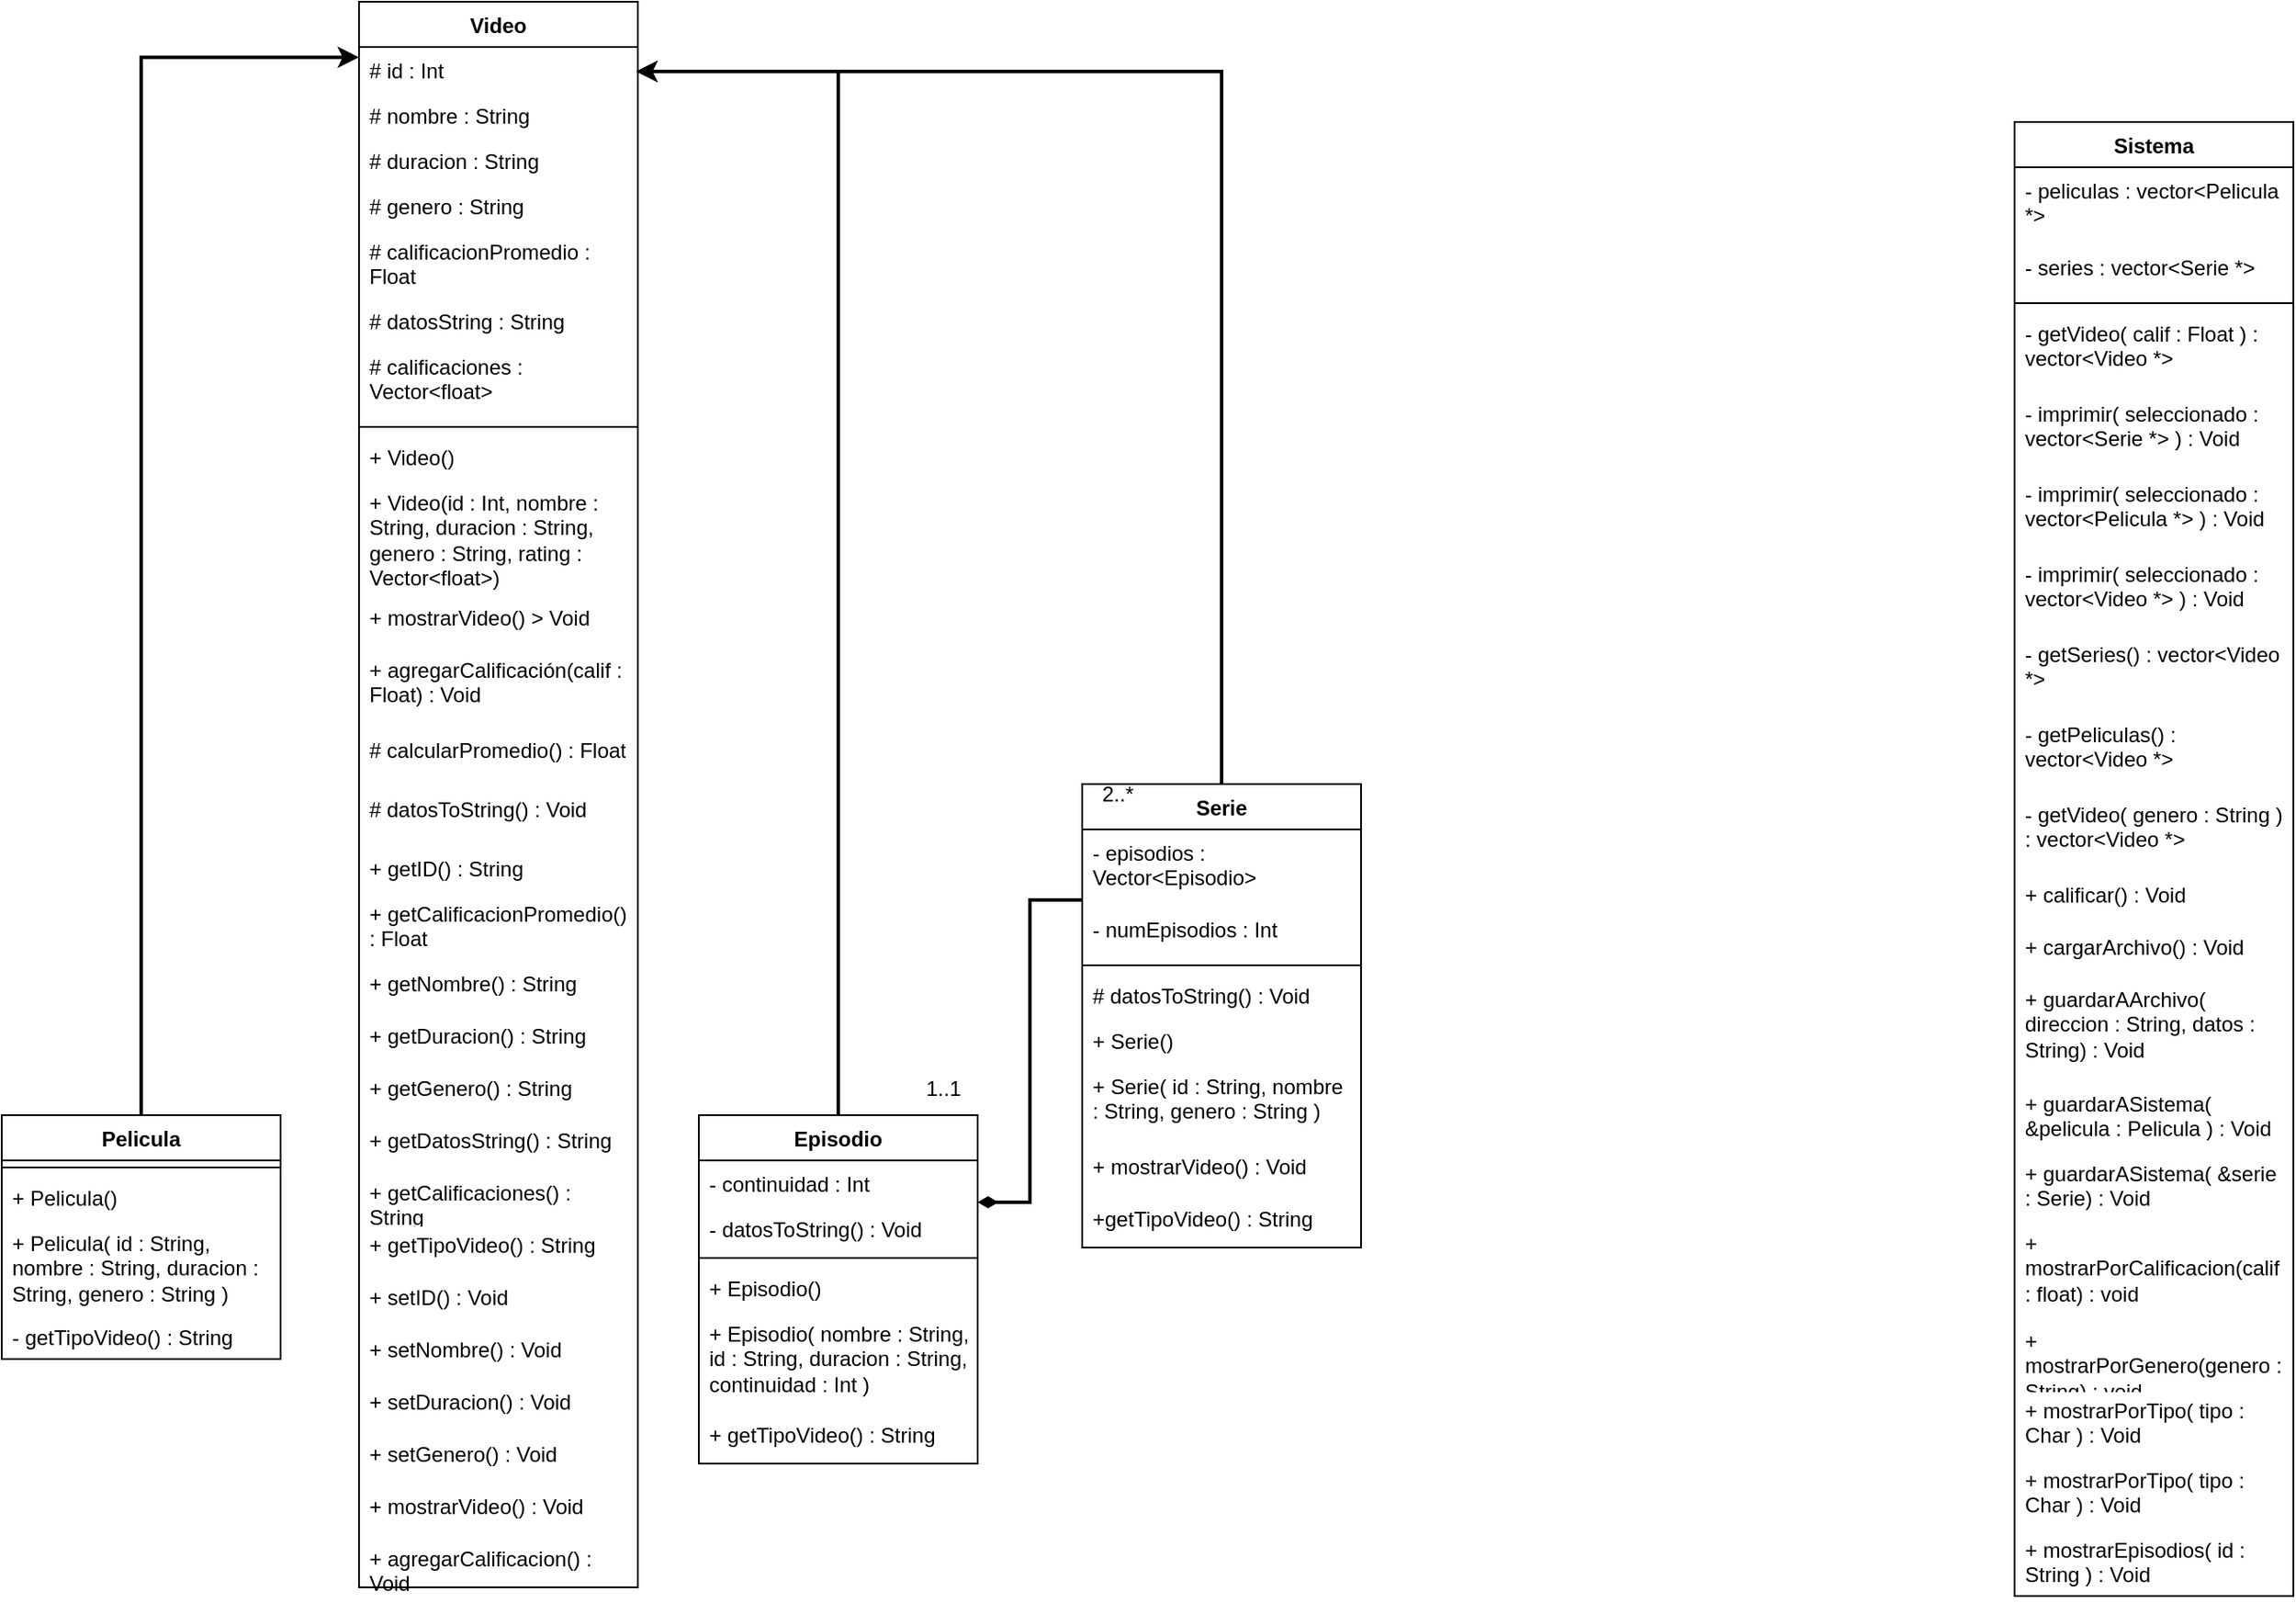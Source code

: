 <mxfile version="24.7.1" type="device">
  <diagram name="Page-1" id="lcZeZJ44SqKzm_LUfdse">
    <mxGraphModel dx="2100" dy="1210" grid="1" gridSize="10" guides="1" tooltips="1" connect="1" arrows="1" fold="1" page="1" pageScale="1" pageWidth="850" pageHeight="1100" math="0" shadow="0">
      <root>
        <mxCell id="0" />
        <mxCell id="1" parent="0" />
        <mxCell id="-shIn0IaBMrwrsDSgYw_-1" value="Video" style="swimlane;fontStyle=1;align=center;verticalAlign=top;childLayout=stackLayout;horizontal=1;startSize=26;horizontalStack=0;resizeParent=1;resizeParentMax=0;resizeLast=0;collapsible=1;marginBottom=0;whiteSpace=wrap;html=1;" parent="1" vertex="1">
          <mxGeometry x="245" y="58" width="160" height="910" as="geometry" />
        </mxCell>
        <mxCell id="-shIn0IaBMrwrsDSgYw_-2" value="# id : Int" style="text;strokeColor=none;fillColor=none;align=left;verticalAlign=top;spacingLeft=4;spacingRight=4;overflow=hidden;rotatable=0;points=[[0,0.5],[1,0.5]];portConstraint=eastwest;whiteSpace=wrap;html=1;" parent="-shIn0IaBMrwrsDSgYw_-1" vertex="1">
          <mxGeometry y="26" width="160" height="26" as="geometry" />
        </mxCell>
        <mxCell id="-shIn0IaBMrwrsDSgYw_-8" value="# nombre : String" style="text;strokeColor=none;fillColor=none;align=left;verticalAlign=top;spacingLeft=4;spacingRight=4;overflow=hidden;rotatable=0;points=[[0,0.5],[1,0.5]];portConstraint=eastwest;whiteSpace=wrap;html=1;" parent="-shIn0IaBMrwrsDSgYw_-1" vertex="1">
          <mxGeometry y="52" width="160" height="26" as="geometry" />
        </mxCell>
        <mxCell id="-shIn0IaBMrwrsDSgYw_-6" value="# duracion : String" style="text;strokeColor=none;fillColor=none;align=left;verticalAlign=top;spacingLeft=4;spacingRight=4;overflow=hidden;rotatable=0;points=[[0,0.5],[1,0.5]];portConstraint=eastwest;whiteSpace=wrap;html=1;" parent="-shIn0IaBMrwrsDSgYw_-1" vertex="1">
          <mxGeometry y="78" width="160" height="26" as="geometry" />
        </mxCell>
        <mxCell id="-shIn0IaBMrwrsDSgYw_-7" value="# genero : String" style="text;strokeColor=none;fillColor=none;align=left;verticalAlign=top;spacingLeft=4;spacingRight=4;overflow=hidden;rotatable=0;points=[[0,0.5],[1,0.5]];portConstraint=eastwest;whiteSpace=wrap;html=1;" parent="-shIn0IaBMrwrsDSgYw_-1" vertex="1">
          <mxGeometry y="104" width="160" height="26" as="geometry" />
        </mxCell>
        <mxCell id="-shIn0IaBMrwrsDSgYw_-5" value="# calificacionPromedio : Float" style="text;strokeColor=none;fillColor=none;align=left;verticalAlign=top;spacingLeft=4;spacingRight=4;overflow=hidden;rotatable=0;points=[[0,0.5],[1,0.5]];portConstraint=eastwest;whiteSpace=wrap;html=1;" parent="-shIn0IaBMrwrsDSgYw_-1" vertex="1">
          <mxGeometry y="130" width="160" height="40" as="geometry" />
        </mxCell>
        <mxCell id="cX0c_8oGc9aZlrd6FF-m-9" value="# datosString : String" style="text;strokeColor=none;fillColor=none;align=left;verticalAlign=top;spacingLeft=4;spacingRight=4;overflow=hidden;rotatable=0;points=[[0,0.5],[1,0.5]];portConstraint=eastwest;whiteSpace=wrap;html=1;" vertex="1" parent="-shIn0IaBMrwrsDSgYw_-1">
          <mxGeometry y="170" width="160" height="26" as="geometry" />
        </mxCell>
        <mxCell id="-shIn0IaBMrwrsDSgYw_-22" value="# calificaciones : Vector&amp;lt;float&amp;gt;" style="text;strokeColor=none;fillColor=none;align=left;verticalAlign=top;spacingLeft=4;spacingRight=4;overflow=hidden;rotatable=0;points=[[0,0.5],[1,0.5]];portConstraint=eastwest;whiteSpace=wrap;html=1;" parent="-shIn0IaBMrwrsDSgYw_-1" vertex="1">
          <mxGeometry y="196" width="160" height="44" as="geometry" />
        </mxCell>
        <mxCell id="-shIn0IaBMrwrsDSgYw_-3" value="" style="line;strokeWidth=1;fillColor=none;align=left;verticalAlign=middle;spacingTop=-1;spacingLeft=3;spacingRight=3;rotatable=0;labelPosition=right;points=[];portConstraint=eastwest;strokeColor=inherit;" parent="-shIn0IaBMrwrsDSgYw_-1" vertex="1">
          <mxGeometry y="240" width="160" height="8" as="geometry" />
        </mxCell>
        <mxCell id="-shIn0IaBMrwrsDSgYw_-9" value="+ Video()" style="text;strokeColor=none;fillColor=none;align=left;verticalAlign=top;spacingLeft=4;spacingRight=4;overflow=hidden;rotatable=0;points=[[0,0.5],[1,0.5]];portConstraint=eastwest;whiteSpace=wrap;html=1;" parent="-shIn0IaBMrwrsDSgYw_-1" vertex="1">
          <mxGeometry y="248" width="160" height="26" as="geometry" />
        </mxCell>
        <mxCell id="-shIn0IaBMrwrsDSgYw_-4" value="+ Video(id : Int, nombre : String, duracion : String, genero : String, rating : Vector&amp;lt;float&amp;gt;)" style="text;strokeColor=none;fillColor=none;align=left;verticalAlign=top;spacingLeft=4;spacingRight=4;overflow=hidden;rotatable=0;points=[[0,0.5],[1,0.5]];portConstraint=eastwest;whiteSpace=wrap;html=1;" parent="-shIn0IaBMrwrsDSgYw_-1" vertex="1">
          <mxGeometry y="274" width="160" height="66" as="geometry" />
        </mxCell>
        <mxCell id="-shIn0IaBMrwrsDSgYw_-11" value="+ mostrarVideo() &amp;gt; Void" style="text;strokeColor=none;fillColor=none;align=left;verticalAlign=top;spacingLeft=4;spacingRight=4;overflow=hidden;rotatable=0;points=[[0,0.5],[1,0.5]];portConstraint=eastwest;whiteSpace=wrap;html=1;" parent="-shIn0IaBMrwrsDSgYw_-1" vertex="1">
          <mxGeometry y="340" width="160" height="30" as="geometry" />
        </mxCell>
        <mxCell id="-shIn0IaBMrwrsDSgYw_-37" value="+ agregarCalificación(calif : Float) : Void" style="text;strokeColor=none;fillColor=none;align=left;verticalAlign=top;spacingLeft=4;spacingRight=4;overflow=hidden;rotatable=0;points=[[0,0.5],[1,0.5]];portConstraint=eastwest;whiteSpace=wrap;html=1;" parent="-shIn0IaBMrwrsDSgYw_-1" vertex="1">
          <mxGeometry y="370" width="160" height="46" as="geometry" />
        </mxCell>
        <mxCell id="-shIn0IaBMrwrsDSgYw_-10" value="# calcularPromedio() : Float" style="text;strokeColor=none;fillColor=none;align=left;verticalAlign=top;spacingLeft=4;spacingRight=4;overflow=hidden;rotatable=0;points=[[0,0.5],[1,0.5]];portConstraint=eastwest;whiteSpace=wrap;html=1;" parent="-shIn0IaBMrwrsDSgYw_-1" vertex="1">
          <mxGeometry y="416" width="160" height="34" as="geometry" />
        </mxCell>
        <mxCell id="cX0c_8oGc9aZlrd6FF-m-10" value="# datosToString() : Void" style="text;strokeColor=none;fillColor=none;align=left;verticalAlign=top;spacingLeft=4;spacingRight=4;overflow=hidden;rotatable=0;points=[[0,0.5],[1,0.5]];portConstraint=eastwest;whiteSpace=wrap;html=1;" vertex="1" parent="-shIn0IaBMrwrsDSgYw_-1">
          <mxGeometry y="450" width="160" height="34" as="geometry" />
        </mxCell>
        <mxCell id="cX0c_8oGc9aZlrd6FF-m-11" value="+ getID() : String" style="text;strokeColor=none;fillColor=none;align=left;verticalAlign=top;spacingLeft=4;spacingRight=4;overflow=hidden;rotatable=0;points=[[0,0.5],[1,0.5]];portConstraint=eastwest;whiteSpace=wrap;html=1;" vertex="1" parent="-shIn0IaBMrwrsDSgYw_-1">
          <mxGeometry y="484" width="160" height="26" as="geometry" />
        </mxCell>
        <mxCell id="cX0c_8oGc9aZlrd6FF-m-12" value="+ getCalificacionPromedio() : Float" style="text;strokeColor=none;fillColor=none;align=left;verticalAlign=top;spacingLeft=4;spacingRight=4;overflow=hidden;rotatable=0;points=[[0,0.5],[1,0.5]];portConstraint=eastwest;whiteSpace=wrap;html=1;" vertex="1" parent="-shIn0IaBMrwrsDSgYw_-1">
          <mxGeometry y="510" width="160" height="40" as="geometry" />
        </mxCell>
        <mxCell id="cX0c_8oGc9aZlrd6FF-m-13" value="+ getNombre() : String" style="text;strokeColor=none;fillColor=none;align=left;verticalAlign=top;spacingLeft=4;spacingRight=4;overflow=hidden;rotatable=0;points=[[0,0.5],[1,0.5]];portConstraint=eastwest;whiteSpace=wrap;html=1;" vertex="1" parent="-shIn0IaBMrwrsDSgYw_-1">
          <mxGeometry y="550" width="160" height="30" as="geometry" />
        </mxCell>
        <mxCell id="cX0c_8oGc9aZlrd6FF-m-14" value="+ getDuracion() : String" style="text;strokeColor=none;fillColor=none;align=left;verticalAlign=top;spacingLeft=4;spacingRight=4;overflow=hidden;rotatable=0;points=[[0,0.5],[1,0.5]];portConstraint=eastwest;whiteSpace=wrap;html=1;" vertex="1" parent="-shIn0IaBMrwrsDSgYw_-1">
          <mxGeometry y="580" width="160" height="30" as="geometry" />
        </mxCell>
        <mxCell id="cX0c_8oGc9aZlrd6FF-m-15" value="+ getGenero() : String" style="text;strokeColor=none;fillColor=none;align=left;verticalAlign=top;spacingLeft=4;spacingRight=4;overflow=hidden;rotatable=0;points=[[0,0.5],[1,0.5]];portConstraint=eastwest;whiteSpace=wrap;html=1;" vertex="1" parent="-shIn0IaBMrwrsDSgYw_-1">
          <mxGeometry y="610" width="160" height="30" as="geometry" />
        </mxCell>
        <mxCell id="cX0c_8oGc9aZlrd6FF-m-16" value="+ getDatosString() : String" style="text;strokeColor=none;fillColor=none;align=left;verticalAlign=top;spacingLeft=4;spacingRight=4;overflow=hidden;rotatable=0;points=[[0,0.5],[1,0.5]];portConstraint=eastwest;whiteSpace=wrap;html=1;" vertex="1" parent="-shIn0IaBMrwrsDSgYw_-1">
          <mxGeometry y="640" width="160" height="30" as="geometry" />
        </mxCell>
        <mxCell id="cX0c_8oGc9aZlrd6FF-m-17" value="+ getCalificaciones() : String" style="text;strokeColor=none;fillColor=none;align=left;verticalAlign=top;spacingLeft=4;spacingRight=4;overflow=hidden;rotatable=0;points=[[0,0.5],[1,0.5]];portConstraint=eastwest;whiteSpace=wrap;html=1;" vertex="1" parent="-shIn0IaBMrwrsDSgYw_-1">
          <mxGeometry y="670" width="160" height="30" as="geometry" />
        </mxCell>
        <mxCell id="cX0c_8oGc9aZlrd6FF-m-18" value="+ getTipoVideo() : String" style="text;strokeColor=none;fillColor=none;align=left;verticalAlign=top;spacingLeft=4;spacingRight=4;overflow=hidden;rotatable=0;points=[[0,0.5],[1,0.5]];portConstraint=eastwest;whiteSpace=wrap;html=1;" vertex="1" parent="-shIn0IaBMrwrsDSgYw_-1">
          <mxGeometry y="700" width="160" height="30" as="geometry" />
        </mxCell>
        <mxCell id="cX0c_8oGc9aZlrd6FF-m-19" value="+ setID() : Void" style="text;strokeColor=none;fillColor=none;align=left;verticalAlign=top;spacingLeft=4;spacingRight=4;overflow=hidden;rotatable=0;points=[[0,0.5],[1,0.5]];portConstraint=eastwest;whiteSpace=wrap;html=1;" vertex="1" parent="-shIn0IaBMrwrsDSgYw_-1">
          <mxGeometry y="730" width="160" height="30" as="geometry" />
        </mxCell>
        <mxCell id="cX0c_8oGc9aZlrd6FF-m-20" value="+ setNombre() : Void" style="text;strokeColor=none;fillColor=none;align=left;verticalAlign=top;spacingLeft=4;spacingRight=4;overflow=hidden;rotatable=0;points=[[0,0.5],[1,0.5]];portConstraint=eastwest;whiteSpace=wrap;html=1;" vertex="1" parent="-shIn0IaBMrwrsDSgYw_-1">
          <mxGeometry y="760" width="160" height="30" as="geometry" />
        </mxCell>
        <mxCell id="cX0c_8oGc9aZlrd6FF-m-22" value="+ setDuracion() : Void" style="text;strokeColor=none;fillColor=none;align=left;verticalAlign=top;spacingLeft=4;spacingRight=4;overflow=hidden;rotatable=0;points=[[0,0.5],[1,0.5]];portConstraint=eastwest;whiteSpace=wrap;html=1;" vertex="1" parent="-shIn0IaBMrwrsDSgYw_-1">
          <mxGeometry y="790" width="160" height="30" as="geometry" />
        </mxCell>
        <mxCell id="cX0c_8oGc9aZlrd6FF-m-21" value="+ setGenero() : Void" style="text;strokeColor=none;fillColor=none;align=left;verticalAlign=top;spacingLeft=4;spacingRight=4;overflow=hidden;rotatable=0;points=[[0,0.5],[1,0.5]];portConstraint=eastwest;whiteSpace=wrap;html=1;" vertex="1" parent="-shIn0IaBMrwrsDSgYw_-1">
          <mxGeometry y="820" width="160" height="30" as="geometry" />
        </mxCell>
        <mxCell id="cX0c_8oGc9aZlrd6FF-m-23" value="+ mostrarVideo() : Void" style="text;strokeColor=none;fillColor=none;align=left;verticalAlign=top;spacingLeft=4;spacingRight=4;overflow=hidden;rotatable=0;points=[[0,0.5],[1,0.5]];portConstraint=eastwest;whiteSpace=wrap;html=1;" vertex="1" parent="-shIn0IaBMrwrsDSgYw_-1">
          <mxGeometry y="850" width="160" height="30" as="geometry" />
        </mxCell>
        <mxCell id="cX0c_8oGc9aZlrd6FF-m-24" value="+ agregarCalificacion() : Void" style="text;strokeColor=none;fillColor=none;align=left;verticalAlign=top;spacingLeft=4;spacingRight=4;overflow=hidden;rotatable=0;points=[[0,0.5],[1,0.5]];portConstraint=eastwest;whiteSpace=wrap;html=1;" vertex="1" parent="-shIn0IaBMrwrsDSgYw_-1">
          <mxGeometry y="880" width="160" height="30" as="geometry" />
        </mxCell>
        <mxCell id="-shIn0IaBMrwrsDSgYw_-12" value="Pelicula" style="swimlane;fontStyle=1;align=center;verticalAlign=top;childLayout=stackLayout;horizontal=1;startSize=26;horizontalStack=0;resizeParent=1;resizeParentMax=0;resizeLast=0;collapsible=1;marginBottom=0;whiteSpace=wrap;html=1;" parent="1" vertex="1">
          <mxGeometry x="40" y="697" width="160" height="140" as="geometry" />
        </mxCell>
        <mxCell id="-shIn0IaBMrwrsDSgYw_-14" value="" style="line;strokeWidth=1;fillColor=none;align=left;verticalAlign=middle;spacingTop=-1;spacingLeft=3;spacingRight=3;rotatable=0;labelPosition=right;points=[];portConstraint=eastwest;strokeColor=inherit;" parent="-shIn0IaBMrwrsDSgYw_-12" vertex="1">
          <mxGeometry y="26" width="160" height="8" as="geometry" />
        </mxCell>
        <mxCell id="-shIn0IaBMrwrsDSgYw_-15" value="+ Pelicula()" style="text;strokeColor=none;fillColor=none;align=left;verticalAlign=top;spacingLeft=4;spacingRight=4;overflow=hidden;rotatable=0;points=[[0,0.5],[1,0.5]];portConstraint=eastwest;whiteSpace=wrap;html=1;" parent="-shIn0IaBMrwrsDSgYw_-12" vertex="1">
          <mxGeometry y="34" width="160" height="26" as="geometry" />
        </mxCell>
        <mxCell id="cX0c_8oGc9aZlrd6FF-m-2" value="+ Pelicula( id : String, nombre : String, duracion : String, genero : String )" style="text;strokeColor=none;fillColor=none;align=left;verticalAlign=top;spacingLeft=4;spacingRight=4;overflow=hidden;rotatable=0;points=[[0,0.5],[1,0.5]];portConstraint=eastwest;whiteSpace=wrap;html=1;" vertex="1" parent="-shIn0IaBMrwrsDSgYw_-12">
          <mxGeometry y="60" width="160" height="54" as="geometry" />
        </mxCell>
        <mxCell id="cX0c_8oGc9aZlrd6FF-m-1" value="- getTipoVideo() : String" style="text;strokeColor=none;fillColor=none;align=left;verticalAlign=top;spacingLeft=4;spacingRight=4;overflow=hidden;rotatable=0;points=[[0,0.5],[1,0.5]];portConstraint=eastwest;whiteSpace=wrap;html=1;" vertex="1" parent="-shIn0IaBMrwrsDSgYw_-12">
          <mxGeometry y="114" width="160" height="26" as="geometry" />
        </mxCell>
        <mxCell id="-shIn0IaBMrwrsDSgYw_-16" style="edgeStyle=orthogonalEdgeStyle;rounded=0;orthogonalLoop=1;jettySize=auto;html=1;exitX=0.5;exitY=0;exitDx=0;exitDy=0;entryX=0;entryY=0.035;entryDx=0;entryDy=0;entryPerimeter=0;strokeWidth=2;" parent="1" source="-shIn0IaBMrwrsDSgYw_-12" target="-shIn0IaBMrwrsDSgYw_-1" edge="1">
          <mxGeometry relative="1" as="geometry" />
        </mxCell>
        <mxCell id="-shIn0IaBMrwrsDSgYw_-17" value="Episodio" style="swimlane;fontStyle=1;align=center;verticalAlign=top;childLayout=stackLayout;horizontal=1;startSize=26;horizontalStack=0;resizeParent=1;resizeParentMax=0;resizeLast=0;collapsible=1;marginBottom=0;whiteSpace=wrap;html=1;" parent="1" vertex="1">
          <mxGeometry x="440" y="697" width="160" height="200" as="geometry" />
        </mxCell>
        <mxCell id="-shIn0IaBMrwrsDSgYw_-18" value="- continuidad : Int" style="text;strokeColor=none;fillColor=none;align=left;verticalAlign=top;spacingLeft=4;spacingRight=4;overflow=hidden;rotatable=0;points=[[0,0.5],[1,0.5]];portConstraint=eastwest;whiteSpace=wrap;html=1;" parent="-shIn0IaBMrwrsDSgYw_-17" vertex="1">
          <mxGeometry y="26" width="160" height="26" as="geometry" />
        </mxCell>
        <mxCell id="cX0c_8oGc9aZlrd6FF-m-3" value="- datosToString() : Void" style="text;strokeColor=none;fillColor=none;align=left;verticalAlign=top;spacingLeft=4;spacingRight=4;overflow=hidden;rotatable=0;points=[[0,0.5],[1,0.5]];portConstraint=eastwest;whiteSpace=wrap;html=1;" vertex="1" parent="-shIn0IaBMrwrsDSgYw_-17">
          <mxGeometry y="52" width="160" height="26" as="geometry" />
        </mxCell>
        <mxCell id="-shIn0IaBMrwrsDSgYw_-19" value="" style="line;strokeWidth=1;fillColor=none;align=left;verticalAlign=middle;spacingTop=-1;spacingLeft=3;spacingRight=3;rotatable=0;labelPosition=right;points=[];portConstraint=eastwest;strokeColor=inherit;" parent="-shIn0IaBMrwrsDSgYw_-17" vertex="1">
          <mxGeometry y="78" width="160" height="8" as="geometry" />
        </mxCell>
        <mxCell id="-shIn0IaBMrwrsDSgYw_-20" value="+ Episodio()" style="text;strokeColor=none;fillColor=none;align=left;verticalAlign=top;spacingLeft=4;spacingRight=4;overflow=hidden;rotatable=0;points=[[0,0.5],[1,0.5]];portConstraint=eastwest;whiteSpace=wrap;html=1;" parent="-shIn0IaBMrwrsDSgYw_-17" vertex="1">
          <mxGeometry y="86" width="160" height="26" as="geometry" />
        </mxCell>
        <mxCell id="cX0c_8oGc9aZlrd6FF-m-4" value="+ Episodio( nombre : String, id : String, duracion : String, continuidad : Int )" style="text;strokeColor=none;fillColor=none;align=left;verticalAlign=top;spacingLeft=4;spacingRight=4;overflow=hidden;rotatable=0;points=[[0,0.5],[1,0.5]];portConstraint=eastwest;whiteSpace=wrap;html=1;" vertex="1" parent="-shIn0IaBMrwrsDSgYw_-17">
          <mxGeometry y="112" width="160" height="58" as="geometry" />
        </mxCell>
        <mxCell id="cX0c_8oGc9aZlrd6FF-m-5" value="+ getTipoVideo() : String" style="text;strokeColor=none;fillColor=none;align=left;verticalAlign=top;spacingLeft=4;spacingRight=4;overflow=hidden;rotatable=0;points=[[0,0.5],[1,0.5]];portConstraint=eastwest;whiteSpace=wrap;html=1;" vertex="1" parent="-shIn0IaBMrwrsDSgYw_-17">
          <mxGeometry y="170" width="160" height="30" as="geometry" />
        </mxCell>
        <mxCell id="-shIn0IaBMrwrsDSgYw_-21" style="edgeStyle=orthogonalEdgeStyle;rounded=0;orthogonalLoop=1;jettySize=auto;html=1;exitX=0.5;exitY=0;exitDx=0;exitDy=0;entryX=0.994;entryY=0.044;entryDx=0;entryDy=0;entryPerimeter=0;strokeWidth=2;" parent="1" source="-shIn0IaBMrwrsDSgYw_-17" target="-shIn0IaBMrwrsDSgYw_-1" edge="1">
          <mxGeometry relative="1" as="geometry" />
        </mxCell>
        <mxCell id="-shIn0IaBMrwrsDSgYw_-42" style="edgeStyle=orthogonalEdgeStyle;rounded=0;orthogonalLoop=1;jettySize=auto;html=1;exitX=0;exitY=0.25;exitDx=0;exitDy=0;entryX=1;entryY=0.25;entryDx=0;entryDy=0;endArrow=diamondThin;endFill=1;strokeWidth=2;" parent="1" source="-shIn0IaBMrwrsDSgYw_-23" target="-shIn0IaBMrwrsDSgYw_-17" edge="1">
          <mxGeometry relative="1" as="geometry" />
        </mxCell>
        <mxCell id="-shIn0IaBMrwrsDSgYw_-23" value="Serie" style="swimlane;fontStyle=1;align=center;verticalAlign=top;childLayout=stackLayout;horizontal=1;startSize=26;horizontalStack=0;resizeParent=1;resizeParentMax=0;resizeLast=0;collapsible=1;marginBottom=0;whiteSpace=wrap;html=1;" parent="1" vertex="1">
          <mxGeometry x="660" y="507" width="160" height="266" as="geometry" />
        </mxCell>
        <mxCell id="-shIn0IaBMrwrsDSgYw_-24" value="- episodios : Vector&amp;lt;Episodio&amp;gt;" style="text;strokeColor=none;fillColor=none;align=left;verticalAlign=top;spacingLeft=4;spacingRight=4;overflow=hidden;rotatable=0;points=[[0,0.5],[1,0.5]];portConstraint=eastwest;whiteSpace=wrap;html=1;" parent="-shIn0IaBMrwrsDSgYw_-23" vertex="1">
          <mxGeometry y="26" width="160" height="44" as="geometry" />
        </mxCell>
        <mxCell id="cX0c_8oGc9aZlrd6FF-m-6" value="- numEpisodios : Int" style="text;strokeColor=none;fillColor=none;align=left;verticalAlign=top;spacingLeft=4;spacingRight=4;overflow=hidden;rotatable=0;points=[[0,0.5],[1,0.5]];portConstraint=eastwest;whiteSpace=wrap;html=1;" vertex="1" parent="-shIn0IaBMrwrsDSgYw_-23">
          <mxGeometry y="70" width="160" height="30" as="geometry" />
        </mxCell>
        <mxCell id="-shIn0IaBMrwrsDSgYw_-25" value="" style="line;strokeWidth=1;fillColor=none;align=left;verticalAlign=middle;spacingTop=-1;spacingLeft=3;spacingRight=3;rotatable=0;labelPosition=right;points=[];portConstraint=eastwest;strokeColor=inherit;" parent="-shIn0IaBMrwrsDSgYw_-23" vertex="1">
          <mxGeometry y="100" width="160" height="8" as="geometry" />
        </mxCell>
        <mxCell id="cX0c_8oGc9aZlrd6FF-m-7" value="# datosToString() : Void" style="text;strokeColor=none;fillColor=none;align=left;verticalAlign=top;spacingLeft=4;spacingRight=4;overflow=hidden;rotatable=0;points=[[0,0.5],[1,0.5]];portConstraint=eastwest;whiteSpace=wrap;html=1;" vertex="1" parent="-shIn0IaBMrwrsDSgYw_-23">
          <mxGeometry y="108" width="160" height="26" as="geometry" />
        </mxCell>
        <mxCell id="-shIn0IaBMrwrsDSgYw_-26" value="+ Serie()" style="text;strokeColor=none;fillColor=none;align=left;verticalAlign=top;spacingLeft=4;spacingRight=4;overflow=hidden;rotatable=0;points=[[0,0.5],[1,0.5]];portConstraint=eastwest;whiteSpace=wrap;html=1;" parent="-shIn0IaBMrwrsDSgYw_-23" vertex="1">
          <mxGeometry y="134" width="160" height="26" as="geometry" />
        </mxCell>
        <mxCell id="-shIn0IaBMrwrsDSgYw_-28" value="+ Serie( id : String, nombre : String, genero : String )" style="text;strokeColor=none;fillColor=none;align=left;verticalAlign=top;spacingLeft=4;spacingRight=4;overflow=hidden;rotatable=0;points=[[0,0.5],[1,0.5]];portConstraint=eastwest;whiteSpace=wrap;html=1;" parent="-shIn0IaBMrwrsDSgYw_-23" vertex="1">
          <mxGeometry y="160" width="160" height="46" as="geometry" />
        </mxCell>
        <mxCell id="-shIn0IaBMrwrsDSgYw_-29" value="+ mostrarVideo() : Void" style="text;strokeColor=none;fillColor=none;align=left;verticalAlign=top;spacingLeft=4;spacingRight=4;overflow=hidden;rotatable=0;points=[[0,0.5],[1,0.5]];portConstraint=eastwest;whiteSpace=wrap;html=1;" parent="-shIn0IaBMrwrsDSgYw_-23" vertex="1">
          <mxGeometry y="206" width="160" height="30" as="geometry" />
        </mxCell>
        <mxCell id="cX0c_8oGc9aZlrd6FF-m-8" value="+getTipoVideo() : String" style="text;strokeColor=none;fillColor=none;align=left;verticalAlign=top;spacingLeft=4;spacingRight=4;overflow=hidden;rotatable=0;points=[[0,0.5],[1,0.5]];portConstraint=eastwest;whiteSpace=wrap;html=1;" vertex="1" parent="-shIn0IaBMrwrsDSgYw_-23">
          <mxGeometry y="236" width="160" height="30" as="geometry" />
        </mxCell>
        <mxCell id="-shIn0IaBMrwrsDSgYw_-27" style="edgeStyle=orthogonalEdgeStyle;rounded=0;orthogonalLoop=1;jettySize=auto;html=1;exitX=0.5;exitY=0;exitDx=0;exitDy=0;entryX=0.994;entryY=0.044;entryDx=0;entryDy=0;entryPerimeter=0;strokeWidth=2;" parent="1" source="-shIn0IaBMrwrsDSgYw_-23" target="-shIn0IaBMrwrsDSgYw_-1" edge="1">
          <mxGeometry relative="1" as="geometry" />
        </mxCell>
        <mxCell id="-shIn0IaBMrwrsDSgYw_-31" value="2..*" style="text;html=1;align=center;verticalAlign=middle;resizable=0;points=[];autosize=1;strokeColor=none;fillColor=none;" parent="1" vertex="1">
          <mxGeometry x="660" y="498" width="40" height="30" as="geometry" />
        </mxCell>
        <mxCell id="-shIn0IaBMrwrsDSgYw_-32" value="&lt;div&gt;1..1&lt;/div&gt;" style="text;html=1;align=center;verticalAlign=middle;resizable=0;points=[];autosize=1;strokeColor=none;fillColor=none;" parent="1" vertex="1">
          <mxGeometry x="560" y="667" width="40" height="30" as="geometry" />
        </mxCell>
        <mxCell id="-shIn0IaBMrwrsDSgYw_-33" value="Sistema" style="swimlane;fontStyle=1;align=center;verticalAlign=top;childLayout=stackLayout;horizontal=1;startSize=26;horizontalStack=0;resizeParent=1;resizeParentMax=0;resizeLast=0;collapsible=1;marginBottom=0;whiteSpace=wrap;html=1;" parent="1" vertex="1">
          <mxGeometry x="1195" y="127" width="160" height="846" as="geometry" />
        </mxCell>
        <mxCell id="cX0c_8oGc9aZlrd6FF-m-25" value="- peliculas : vector&amp;lt;Pelicula *&amp;gt;" style="text;strokeColor=none;fillColor=none;align=left;verticalAlign=top;spacingLeft=4;spacingRight=4;overflow=hidden;rotatable=0;points=[[0,0.5],[1,0.5]];portConstraint=eastwest;whiteSpace=wrap;html=1;" vertex="1" parent="-shIn0IaBMrwrsDSgYw_-33">
          <mxGeometry y="26" width="160" height="44" as="geometry" />
        </mxCell>
        <mxCell id="cX0c_8oGc9aZlrd6FF-m-26" value="- series : vector&amp;lt;Serie *&amp;gt;" style="text;strokeColor=none;fillColor=none;align=left;verticalAlign=top;spacingLeft=4;spacingRight=4;overflow=hidden;rotatable=0;points=[[0,0.5],[1,0.5]];portConstraint=eastwest;whiteSpace=wrap;html=1;" vertex="1" parent="-shIn0IaBMrwrsDSgYw_-33">
          <mxGeometry y="70" width="160" height="30" as="geometry" />
        </mxCell>
        <mxCell id="-shIn0IaBMrwrsDSgYw_-35" value="" style="line;strokeWidth=1;fillColor=none;align=left;verticalAlign=middle;spacingTop=-1;spacingLeft=3;spacingRight=3;rotatable=0;labelPosition=right;points=[];portConstraint=eastwest;strokeColor=inherit;" parent="-shIn0IaBMrwrsDSgYw_-33" vertex="1">
          <mxGeometry y="100" width="160" height="8" as="geometry" />
        </mxCell>
        <mxCell id="cX0c_8oGc9aZlrd6FF-m-27" value="- getVideo( calif : Float ) : vector&amp;lt;Video *&amp;gt;" style="text;strokeColor=none;fillColor=none;align=left;verticalAlign=top;spacingLeft=4;spacingRight=4;overflow=hidden;rotatable=0;points=[[0,0.5],[1,0.5]];portConstraint=eastwest;whiteSpace=wrap;html=1;" vertex="1" parent="-shIn0IaBMrwrsDSgYw_-33">
          <mxGeometry y="108" width="160" height="46" as="geometry" />
        </mxCell>
        <mxCell id="cX0c_8oGc9aZlrd6FF-m-33" value="- imprimir( seleccionado : vector&amp;lt;Serie *&amp;gt; ) : Void" style="text;strokeColor=none;fillColor=none;align=left;verticalAlign=top;spacingLeft=4;spacingRight=4;overflow=hidden;rotatable=0;points=[[0,0.5],[1,0.5]];portConstraint=eastwest;whiteSpace=wrap;html=1;" vertex="1" parent="-shIn0IaBMrwrsDSgYw_-33">
          <mxGeometry y="154" width="160" height="46" as="geometry" />
        </mxCell>
        <mxCell id="cX0c_8oGc9aZlrd6FF-m-32" value="- imprimir( seleccionado : vector&amp;lt;Pelicula *&amp;gt; ) : Void" style="text;strokeColor=none;fillColor=none;align=left;verticalAlign=top;spacingLeft=4;spacingRight=4;overflow=hidden;rotatable=0;points=[[0,0.5],[1,0.5]];portConstraint=eastwest;whiteSpace=wrap;html=1;" vertex="1" parent="-shIn0IaBMrwrsDSgYw_-33">
          <mxGeometry y="200" width="160" height="46" as="geometry" />
        </mxCell>
        <mxCell id="cX0c_8oGc9aZlrd6FF-m-31" value="- imprimir( seleccionado : vector&amp;lt;Video *&amp;gt; ) : Void" style="text;strokeColor=none;fillColor=none;align=left;verticalAlign=top;spacingLeft=4;spacingRight=4;overflow=hidden;rotatable=0;points=[[0,0.5],[1,0.5]];portConstraint=eastwest;whiteSpace=wrap;html=1;" vertex="1" parent="-shIn0IaBMrwrsDSgYw_-33">
          <mxGeometry y="246" width="160" height="46" as="geometry" />
        </mxCell>
        <mxCell id="cX0c_8oGc9aZlrd6FF-m-30" value="- getSeries() : vector&amp;lt;Video *&amp;gt;" style="text;strokeColor=none;fillColor=none;align=left;verticalAlign=top;spacingLeft=4;spacingRight=4;overflow=hidden;rotatable=0;points=[[0,0.5],[1,0.5]];portConstraint=eastwest;whiteSpace=wrap;html=1;" vertex="1" parent="-shIn0IaBMrwrsDSgYw_-33">
          <mxGeometry y="292" width="160" height="46" as="geometry" />
        </mxCell>
        <mxCell id="cX0c_8oGc9aZlrd6FF-m-29" value="- getPeliculas() : vector&amp;lt;Video *&amp;gt;" style="text;strokeColor=none;fillColor=none;align=left;verticalAlign=top;spacingLeft=4;spacingRight=4;overflow=hidden;rotatable=0;points=[[0,0.5],[1,0.5]];portConstraint=eastwest;whiteSpace=wrap;html=1;" vertex="1" parent="-shIn0IaBMrwrsDSgYw_-33">
          <mxGeometry y="338" width="160" height="46" as="geometry" />
        </mxCell>
        <mxCell id="cX0c_8oGc9aZlrd6FF-m-28" value="- getVideo( genero : String ) : vector&amp;lt;Video *&amp;gt;" style="text;strokeColor=none;fillColor=none;align=left;verticalAlign=top;spacingLeft=4;spacingRight=4;overflow=hidden;rotatable=0;points=[[0,0.5],[1,0.5]];portConstraint=eastwest;whiteSpace=wrap;html=1;" vertex="1" parent="-shIn0IaBMrwrsDSgYw_-33">
          <mxGeometry y="384" width="160" height="46" as="geometry" />
        </mxCell>
        <mxCell id="-shIn0IaBMrwrsDSgYw_-39" value="+ calificar() : Void" style="text;strokeColor=none;fillColor=none;align=left;verticalAlign=top;spacingLeft=4;spacingRight=4;overflow=hidden;rotatable=0;points=[[0,0.5],[1,0.5]];portConstraint=eastwest;whiteSpace=wrap;html=1;" parent="-shIn0IaBMrwrsDSgYw_-33" vertex="1">
          <mxGeometry y="430" width="160" height="30" as="geometry" />
        </mxCell>
        <mxCell id="-shIn0IaBMrwrsDSgYw_-38" value="+ cargarArchivo() : Void" style="text;strokeColor=none;fillColor=none;align=left;verticalAlign=top;spacingLeft=4;spacingRight=4;overflow=hidden;rotatable=0;points=[[0,0.5],[1,0.5]];portConstraint=eastwest;whiteSpace=wrap;html=1;" parent="-shIn0IaBMrwrsDSgYw_-33" vertex="1">
          <mxGeometry y="460" width="160" height="30" as="geometry" />
        </mxCell>
        <mxCell id="cX0c_8oGc9aZlrd6FF-m-35" value="+ guardarAArchivo( direccion : String, datos : String) : Void" style="text;strokeColor=none;fillColor=none;align=left;verticalAlign=top;spacingLeft=4;spacingRight=4;overflow=hidden;rotatable=0;points=[[0,0.5],[1,0.5]];portConstraint=eastwest;whiteSpace=wrap;html=1;" vertex="1" parent="-shIn0IaBMrwrsDSgYw_-33">
          <mxGeometry y="490" width="160" height="60" as="geometry" />
        </mxCell>
        <mxCell id="cX0c_8oGc9aZlrd6FF-m-36" value="+ guardarASistema( &amp;amp;pelicula : Pelicula ) : Void" style="text;strokeColor=none;fillColor=none;align=left;verticalAlign=top;spacingLeft=4;spacingRight=4;overflow=hidden;rotatable=0;points=[[0,0.5],[1,0.5]];portConstraint=eastwest;whiteSpace=wrap;html=1;" vertex="1" parent="-shIn0IaBMrwrsDSgYw_-33">
          <mxGeometry y="550" width="160" height="40" as="geometry" />
        </mxCell>
        <mxCell id="cX0c_8oGc9aZlrd6FF-m-37" value="+ guardarASistema( &amp;amp;serie : Serie) : Void" style="text;strokeColor=none;fillColor=none;align=left;verticalAlign=top;spacingLeft=4;spacingRight=4;overflow=hidden;rotatable=0;points=[[0,0.5],[1,0.5]];portConstraint=eastwest;whiteSpace=wrap;html=1;" vertex="1" parent="-shIn0IaBMrwrsDSgYw_-33">
          <mxGeometry y="590" width="160" height="40" as="geometry" />
        </mxCell>
        <mxCell id="-shIn0IaBMrwrsDSgYw_-36" value="+ mostrarPorCalificacion(calif : float) : void" style="text;strokeColor=none;fillColor=none;align=left;verticalAlign=top;spacingLeft=4;spacingRight=4;overflow=hidden;rotatable=0;points=[[0,0.5],[1,0.5]];portConstraint=eastwest;whiteSpace=wrap;html=1;" parent="-shIn0IaBMrwrsDSgYw_-33" vertex="1">
          <mxGeometry y="630" width="160" height="56" as="geometry" />
        </mxCell>
        <mxCell id="-shIn0IaBMrwrsDSgYw_-40" value="+ mostrarPorGenero(genero : String) : void" style="text;strokeColor=none;fillColor=none;align=left;verticalAlign=top;spacingLeft=4;spacingRight=4;overflow=hidden;rotatable=0;points=[[0,0.5],[1,0.5]];portConstraint=eastwest;whiteSpace=wrap;html=1;" parent="-shIn0IaBMrwrsDSgYw_-33" vertex="1">
          <mxGeometry y="686" width="160" height="40" as="geometry" />
        </mxCell>
        <mxCell id="cX0c_8oGc9aZlrd6FF-m-38" value="+ mostrarPorTipo( tipo : Char ) : Void" style="text;strokeColor=none;fillColor=none;align=left;verticalAlign=top;spacingLeft=4;spacingRight=4;overflow=hidden;rotatable=0;points=[[0,0.5],[1,0.5]];portConstraint=eastwest;whiteSpace=wrap;html=1;" vertex="1" parent="-shIn0IaBMrwrsDSgYw_-33">
          <mxGeometry y="726" width="160" height="40" as="geometry" />
        </mxCell>
        <mxCell id="cX0c_8oGc9aZlrd6FF-m-39" value="+ mostrarPorTipo( tipo : Char ) : Void" style="text;strokeColor=none;fillColor=none;align=left;verticalAlign=top;spacingLeft=4;spacingRight=4;overflow=hidden;rotatable=0;points=[[0,0.5],[1,0.5]];portConstraint=eastwest;whiteSpace=wrap;html=1;" vertex="1" parent="-shIn0IaBMrwrsDSgYw_-33">
          <mxGeometry y="766" width="160" height="40" as="geometry" />
        </mxCell>
        <mxCell id="cX0c_8oGc9aZlrd6FF-m-40" value="+ mostrarEpisodios( id : String ) : Void" style="text;strokeColor=none;fillColor=none;align=left;verticalAlign=top;spacingLeft=4;spacingRight=4;overflow=hidden;rotatable=0;points=[[0,0.5],[1,0.5]];portConstraint=eastwest;whiteSpace=wrap;html=1;" vertex="1" parent="-shIn0IaBMrwrsDSgYw_-33">
          <mxGeometry y="806" width="160" height="40" as="geometry" />
        </mxCell>
      </root>
    </mxGraphModel>
  </diagram>
</mxfile>
